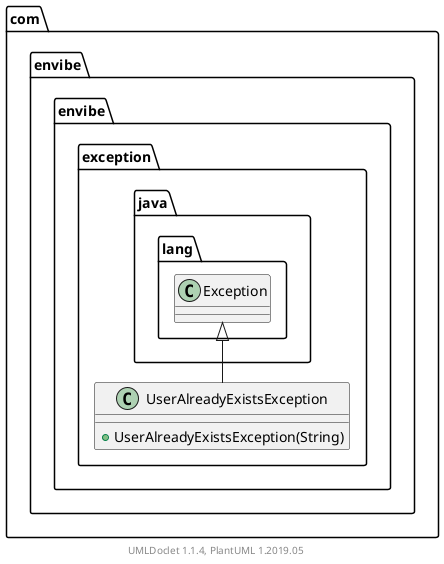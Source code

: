 @startuml

    namespace com.envibe.envibe.exception {

        class UserAlreadyExistsException [[UserAlreadyExistsException.html]] {
            +UserAlreadyExistsException(String)
        }

        class java.lang.Exception
        java.lang.Exception <|-- UserAlreadyExistsException

    }


    center footer UMLDoclet 1.1.4, PlantUML 1.2019.05
@enduml
